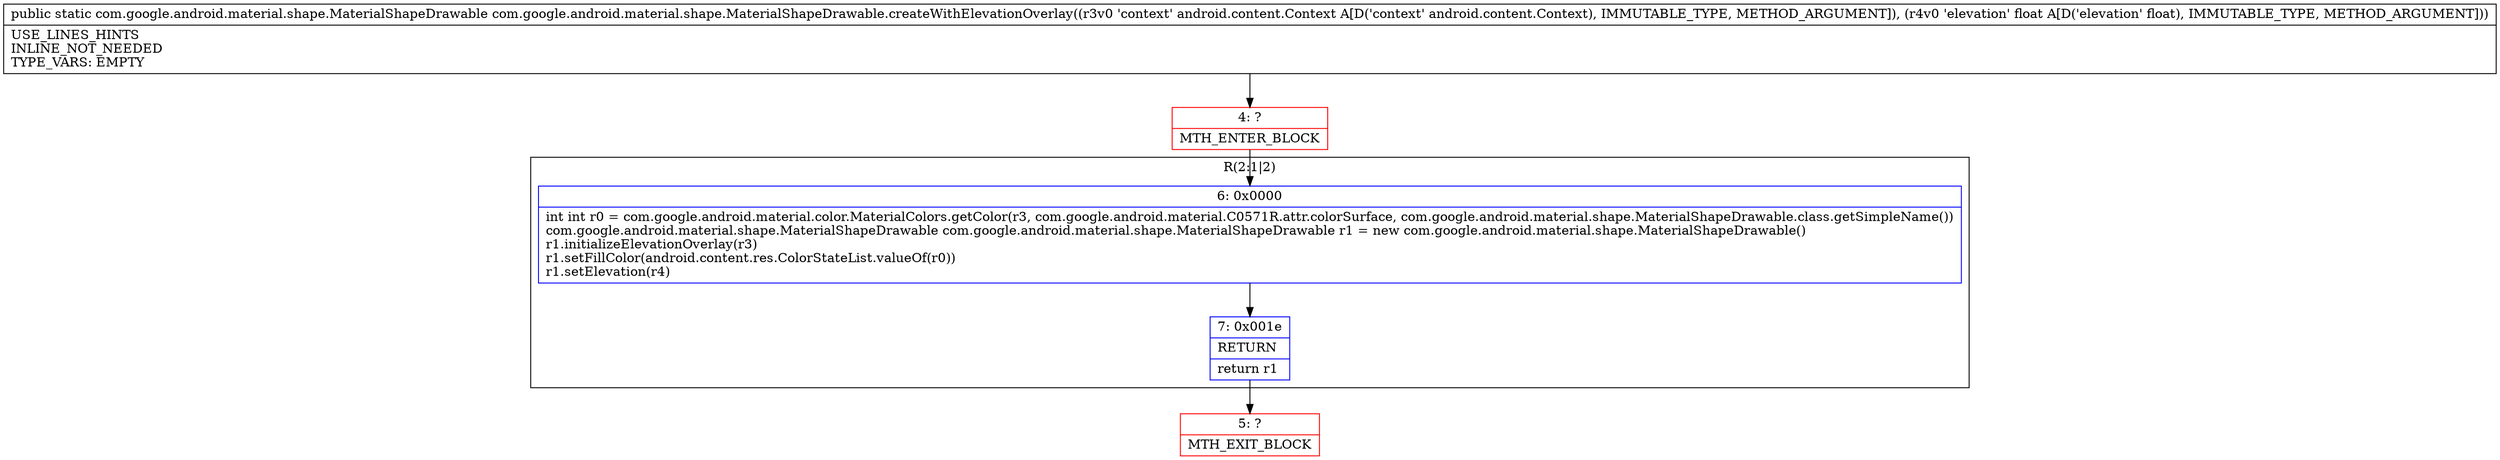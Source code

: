 digraph "CFG forcom.google.android.material.shape.MaterialShapeDrawable.createWithElevationOverlay(Landroid\/content\/Context;F)Lcom\/google\/android\/material\/shape\/MaterialShapeDrawable;" {
subgraph cluster_Region_126011089 {
label = "R(2:1|2)";
node [shape=record,color=blue];
Node_6 [shape=record,label="{6\:\ 0x0000|int int r0 = com.google.android.material.color.MaterialColors.getColor(r3, com.google.android.material.C0571R.attr.colorSurface, com.google.android.material.shape.MaterialShapeDrawable.class.getSimpleName())\lcom.google.android.material.shape.MaterialShapeDrawable com.google.android.material.shape.MaterialShapeDrawable r1 = new com.google.android.material.shape.MaterialShapeDrawable()\lr1.initializeElevationOverlay(r3)\lr1.setFillColor(android.content.res.ColorStateList.valueOf(r0))\lr1.setElevation(r4)\l}"];
Node_7 [shape=record,label="{7\:\ 0x001e|RETURN\l|return r1\l}"];
}
Node_4 [shape=record,color=red,label="{4\:\ ?|MTH_ENTER_BLOCK\l}"];
Node_5 [shape=record,color=red,label="{5\:\ ?|MTH_EXIT_BLOCK\l}"];
MethodNode[shape=record,label="{public static com.google.android.material.shape.MaterialShapeDrawable com.google.android.material.shape.MaterialShapeDrawable.createWithElevationOverlay((r3v0 'context' android.content.Context A[D('context' android.content.Context), IMMUTABLE_TYPE, METHOD_ARGUMENT]), (r4v0 'elevation' float A[D('elevation' float), IMMUTABLE_TYPE, METHOD_ARGUMENT]))  | USE_LINES_HINTS\lINLINE_NOT_NEEDED\lTYPE_VARS: EMPTY\l}"];
MethodNode -> Node_4;Node_6 -> Node_7;
Node_7 -> Node_5;
Node_4 -> Node_6;
}

